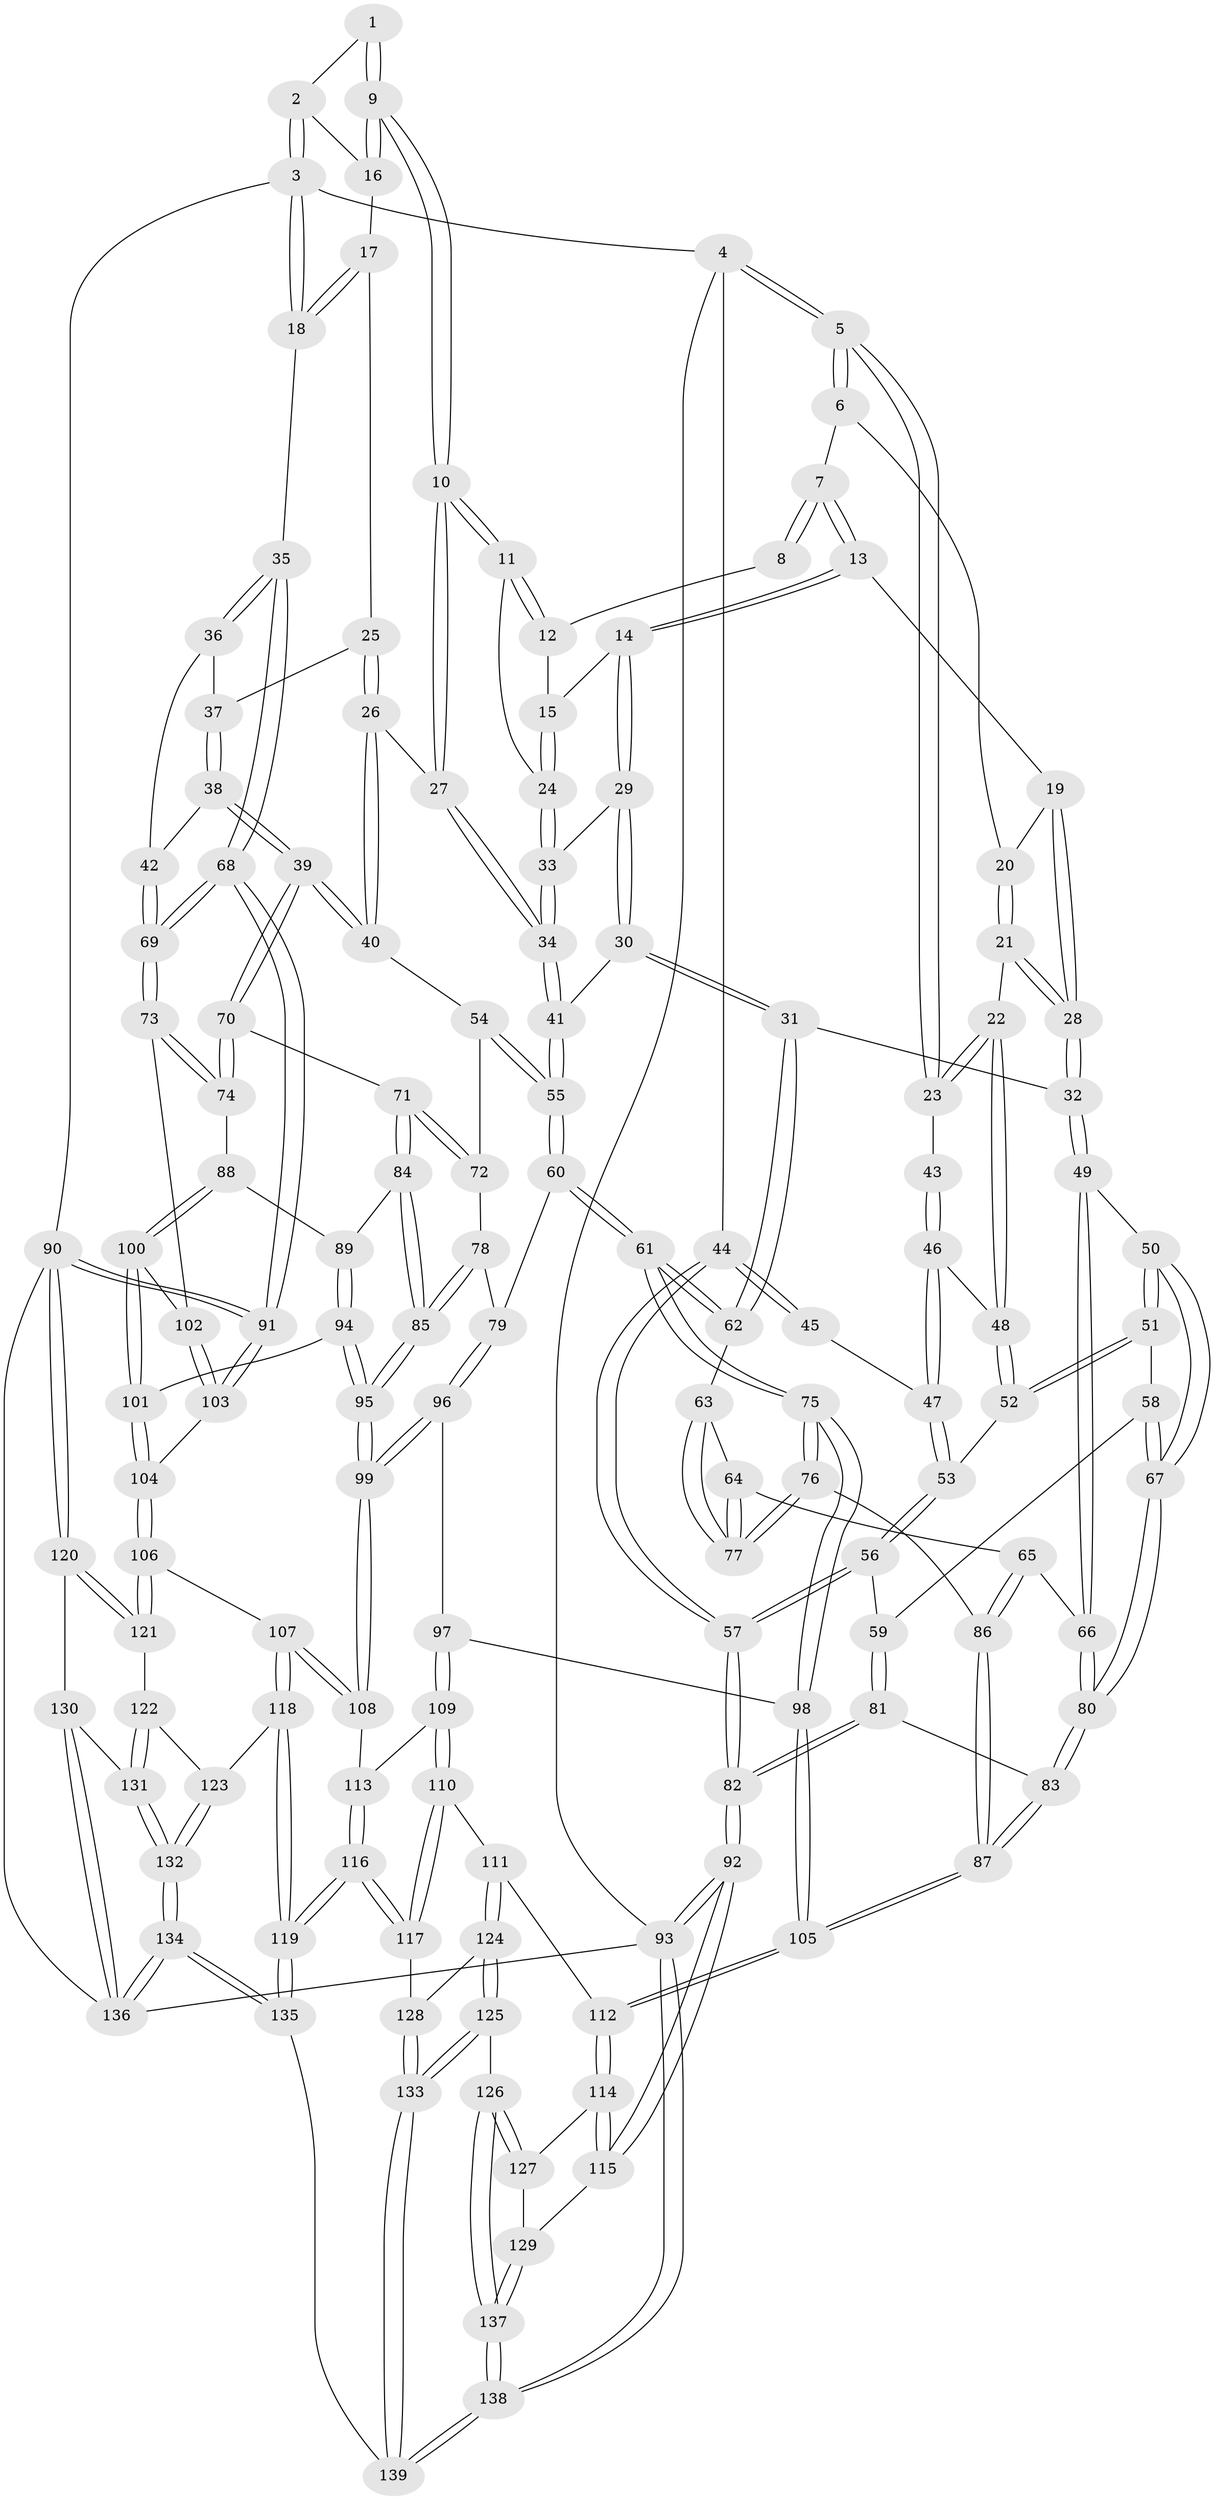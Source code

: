 // coarse degree distribution, {3: 0.11904761904761904, 4: 0.36904761904761907, 7: 0.011904761904761904, 6: 0.10714285714285714, 5: 0.39285714285714285}
// Generated by graph-tools (version 1.1) at 2025/24/03/03/25 07:24:35]
// undirected, 139 vertices, 344 edges
graph export_dot {
graph [start="1"]
  node [color=gray90,style=filled];
  1 [pos="+0.6880824637578905+0"];
  2 [pos="+0.7937843922490685+0"];
  3 [pos="+1+0"];
  4 [pos="+0+0"];
  5 [pos="+0+0"];
  6 [pos="+0.06597229322080286+0"];
  7 [pos="+0.32342946582882864+0"];
  8 [pos="+0.6094026369361364+0"];
  9 [pos="+0.6594760889599302+0.1308533186727648"];
  10 [pos="+0.6512635200338858+0.15450551025418677"];
  11 [pos="+0.6097396888369644+0.1241841210424624"];
  12 [pos="+0.5907200208518848+0"];
  13 [pos="+0.4048362169032476+0.07699547056179579"];
  14 [pos="+0.42838509660347035+0.08866776008514202"];
  15 [pos="+0.4843968046918841+0.0957821754822633"];
  16 [pos="+0.8009442773233321+0"];
  17 [pos="+0.8396496667389896+0.07496339918522797"];
  18 [pos="+1+0.04552426466079379"];
  19 [pos="+0.39569642734891036+0.08530525069409517"];
  20 [pos="+0.23829596587201757+0.07783007474770935"];
  21 [pos="+0.2472756133287953+0.19663114711432222"];
  22 [pos="+0.18352751778294157+0.20559494978980114"];
  23 [pos="+0.17906177880572188+0.20232100807262537"];
  24 [pos="+0.5224236220555071+0.11560168226546465"];
  25 [pos="+0.8291980823671883+0.11127384604565738"];
  26 [pos="+0.6895291447631139+0.19108783081091793"];
  27 [pos="+0.673854349973039+0.18531400821444127"];
  28 [pos="+0.29446349095977337+0.21364589760448321"];
  29 [pos="+0.44327339889318956+0.19590984187879681"];
  30 [pos="+0.39175600385046+0.29488465244043816"];
  31 [pos="+0.3748455536088895+0.30009942230791964"];
  32 [pos="+0.3201172310656983+0.25836472907206465"];
  33 [pos="+0.5004194745936097+0.20721318797513252"];
  34 [pos="+0.5343353280298547+0.29299588140254795"];
  35 [pos="+1+0.13398674010749487"];
  36 [pos="+0.9403744947899058+0.188471093312082"];
  37 [pos="+0.855891841620044+0.14082507009175793"];
  38 [pos="+0.8530803115176361+0.3254961117938459"];
  39 [pos="+0.7834953897349577+0.34557488828448035"];
  40 [pos="+0.721547527522215+0.2618897027476292"];
  41 [pos="+0.5311413527291783+0.2983466460424005"];
  42 [pos="+0.9017091984309656+0.3264253919609911"];
  43 [pos="+0.05525644279843909+0.1991944596367016"];
  44 [pos="+0+0"];
  45 [pos="+0+0.1653493841273573"];
  46 [pos="+0.07931591798310259+0.2825231546984834"];
  47 [pos="+0.0692630238143806+0.2975552992780596"];
  48 [pos="+0.16771255597244075+0.2401236966613542"];
  49 [pos="+0.2095652813199135+0.3687965021746183"];
  50 [pos="+0.17908981724129736+0.35478359764034895"];
  51 [pos="+0.17677780471566076+0.35305752994648315"];
  52 [pos="+0.1673189473292354+0.33633166749045373"];
  53 [pos="+0.05712220272280767+0.323553790664269"];
  54 [pos="+0.6076049292560046+0.36907889508976977"];
  55 [pos="+0.5552193180324099+0.37194318442266655"];
  56 [pos="+0.04523920602231432+0.332481573474483"];
  57 [pos="+0+0.31137775191241956"];
  58 [pos="+0.13244590935456355+0.37887360684776206"];
  59 [pos="+0.07662643635571355+0.39823512344026707"];
  60 [pos="+0.5418751566548939+0.42134087766280626"];
  61 [pos="+0.42671786086271424+0.453656778822275"];
  62 [pos="+0.37271063431845863+0.33755251882633597"];
  63 [pos="+0.3699733770987883+0.34003631078076124"];
  64 [pos="+0.25980798683300504+0.4215177057102678"];
  65 [pos="+0.2548022856116757+0.4221511886216567"];
  66 [pos="+0.21811696381051504+0.3857985819587101"];
  67 [pos="+0.13164428164161307+0.45015040537884315"];
  68 [pos="+1+0.42765543062742534"];
  69 [pos="+1+0.4188556059737808"];
  70 [pos="+0.7766140452845288+0.36696343048287766"];
  71 [pos="+0.7612685752315149+0.3835389513765262"];
  72 [pos="+0.6697297642792903+0.393218072139775"];
  73 [pos="+1+0.43253847925959477"];
  74 [pos="+0.8396179869824151+0.45026109388215974"];
  75 [pos="+0.39577208599282965+0.520221855971635"];
  76 [pos="+0.37336857496759845+0.5111242521798858"];
  77 [pos="+0.31842309087573684+0.4545212485986168"];
  78 [pos="+0.6412213092862162+0.4464688213616503"];
  79 [pos="+0.5678729645748312+0.4613118020076131"];
  80 [pos="+0.10950501129200198+0.513612772012725"];
  81 [pos="+0.06691159151751001+0.5652518328028633"];
  82 [pos="+0+0.6108600019904229"];
  83 [pos="+0.07852711685569257+0.5667462669652858"];
  84 [pos="+0.7352063609031065+0.45919164846969696"];
  85 [pos="+0.7081949452345365+0.48591533307692614"];
  86 [pos="+0.22841790550668836+0.5108440690359192"];
  87 [pos="+0.14543528512976234+0.5922024469901827"];
  88 [pos="+0.8464880638408429+0.5033935275173738"];
  89 [pos="+0.7797069994638428+0.5041586285170122"];
  90 [pos="+1+0.8067735154149739"];
  91 [pos="+1+0.6559217800082625"];
  92 [pos="+0+0.7370762154616484"];
  93 [pos="+0+1"];
  94 [pos="+0.7792891899498685+0.575221878480934"];
  95 [pos="+0.6660371769718865+0.5800549992077003"];
  96 [pos="+0.576763234400507+0.5063999013796551"];
  97 [pos="+0.42465614613751135+0.5844555584589487"];
  98 [pos="+0.40593856280171114+0.5703913686130322"];
  99 [pos="+0.649250155889947+0.5929297087411083"];
  100 [pos="+0.8514957600132151+0.5109828362050715"];
  101 [pos="+0.7884191214773129+0.5788716273843963"];
  102 [pos="+0.8889168678072172+0.5293529027338292"];
  103 [pos="+0.8906023341543388+0.6694277631958881"];
  104 [pos="+0.8712174179919467+0.6791603614700152"];
  105 [pos="+0.22094684554706318+0.6760907327596849"];
  106 [pos="+0.8561396998194118+0.6981019180284297"];
  107 [pos="+0.7437226031635247+0.7140289159872623"];
  108 [pos="+0.6393981968158734+0.6318800133854133"];
  109 [pos="+0.4517884678646151+0.6248603991858172"];
  110 [pos="+0.404965774469305+0.773812647573911"];
  111 [pos="+0.25845022022470754+0.7274244004116032"];
  112 [pos="+0.22609552867797203+0.7034913930513568"];
  113 [pos="+0.5886549386276773+0.6675330919625712"];
  114 [pos="+0.20607057550491611+0.731988623663292"];
  115 [pos="+0.033306347002142196+0.825581890831986"];
  116 [pos="+0.5447888186279769+0.8916121568412967"];
  117 [pos="+0.45564353821343095+0.8492250838196717"];
  118 [pos="+0.6970648846391718+0.8526647144517705"];
  119 [pos="+0.5500016145895484+0.898938107176144"];
  120 [pos="+0.9960574179576397+0.8593766957925956"];
  121 [pos="+0.8683290774812078+0.8024472701382798"];
  122 [pos="+0.825104451707809+0.8595870960224256"];
  123 [pos="+0.7484480903940419+0.8712423560554717"];
  124 [pos="+0.2948425134855835+0.887484993633971"];
  125 [pos="+0.2626408725354875+0.9128171494248245"];
  126 [pos="+0.2336269394103742+0.9120656116086343"];
  127 [pos="+0.1884231577720104+0.8671357471282902"];
  128 [pos="+0.3641562424190421+0.886797560202933"];
  129 [pos="+0.0949853250420713+0.897883328325814"];
  130 [pos="+0.9368006981144943+0.9197720161671357"];
  131 [pos="+0.8838346345209784+0.9590138543712058"];
  132 [pos="+0.832994078736066+1"];
  133 [pos="+0.3222419823511867+1"];
  134 [pos="+0.8286004679565824+1"];
  135 [pos="+0.5519546727304183+1"];
  136 [pos="+1+1"];
  137 [pos="+0.10297631482823348+1"];
  138 [pos="+0.038701916818630236+1"];
  139 [pos="+0.3470180679728142+1"];
  1 -- 2;
  1 -- 9;
  1 -- 9;
  2 -- 3;
  2 -- 3;
  2 -- 16;
  3 -- 4;
  3 -- 18;
  3 -- 18;
  3 -- 90;
  4 -- 5;
  4 -- 5;
  4 -- 44;
  4 -- 93;
  5 -- 6;
  5 -- 6;
  5 -- 23;
  5 -- 23;
  6 -- 7;
  6 -- 20;
  7 -- 8;
  7 -- 8;
  7 -- 13;
  7 -- 13;
  8 -- 12;
  9 -- 10;
  9 -- 10;
  9 -- 16;
  9 -- 16;
  10 -- 11;
  10 -- 11;
  10 -- 27;
  10 -- 27;
  11 -- 12;
  11 -- 12;
  11 -- 24;
  12 -- 15;
  13 -- 14;
  13 -- 14;
  13 -- 19;
  14 -- 15;
  14 -- 29;
  14 -- 29;
  15 -- 24;
  15 -- 24;
  16 -- 17;
  17 -- 18;
  17 -- 18;
  17 -- 25;
  18 -- 35;
  19 -- 20;
  19 -- 28;
  19 -- 28;
  20 -- 21;
  20 -- 21;
  21 -- 22;
  21 -- 28;
  21 -- 28;
  22 -- 23;
  22 -- 23;
  22 -- 48;
  22 -- 48;
  23 -- 43;
  24 -- 33;
  24 -- 33;
  25 -- 26;
  25 -- 26;
  25 -- 37;
  26 -- 27;
  26 -- 40;
  26 -- 40;
  27 -- 34;
  27 -- 34;
  28 -- 32;
  28 -- 32;
  29 -- 30;
  29 -- 30;
  29 -- 33;
  30 -- 31;
  30 -- 31;
  30 -- 41;
  31 -- 32;
  31 -- 62;
  31 -- 62;
  32 -- 49;
  32 -- 49;
  33 -- 34;
  33 -- 34;
  34 -- 41;
  34 -- 41;
  35 -- 36;
  35 -- 36;
  35 -- 68;
  35 -- 68;
  36 -- 37;
  36 -- 42;
  37 -- 38;
  37 -- 38;
  38 -- 39;
  38 -- 39;
  38 -- 42;
  39 -- 40;
  39 -- 40;
  39 -- 70;
  39 -- 70;
  40 -- 54;
  41 -- 55;
  41 -- 55;
  42 -- 69;
  42 -- 69;
  43 -- 46;
  43 -- 46;
  44 -- 45;
  44 -- 45;
  44 -- 57;
  44 -- 57;
  45 -- 47;
  46 -- 47;
  46 -- 47;
  46 -- 48;
  47 -- 53;
  47 -- 53;
  48 -- 52;
  48 -- 52;
  49 -- 50;
  49 -- 66;
  49 -- 66;
  50 -- 51;
  50 -- 51;
  50 -- 67;
  50 -- 67;
  51 -- 52;
  51 -- 52;
  51 -- 58;
  52 -- 53;
  53 -- 56;
  53 -- 56;
  54 -- 55;
  54 -- 55;
  54 -- 72;
  55 -- 60;
  55 -- 60;
  56 -- 57;
  56 -- 57;
  56 -- 59;
  57 -- 82;
  57 -- 82;
  58 -- 59;
  58 -- 67;
  58 -- 67;
  59 -- 81;
  59 -- 81;
  60 -- 61;
  60 -- 61;
  60 -- 79;
  61 -- 62;
  61 -- 62;
  61 -- 75;
  61 -- 75;
  62 -- 63;
  63 -- 64;
  63 -- 77;
  63 -- 77;
  64 -- 65;
  64 -- 77;
  64 -- 77;
  65 -- 66;
  65 -- 86;
  65 -- 86;
  66 -- 80;
  66 -- 80;
  67 -- 80;
  67 -- 80;
  68 -- 69;
  68 -- 69;
  68 -- 91;
  68 -- 91;
  69 -- 73;
  69 -- 73;
  70 -- 71;
  70 -- 74;
  70 -- 74;
  71 -- 72;
  71 -- 72;
  71 -- 84;
  71 -- 84;
  72 -- 78;
  73 -- 74;
  73 -- 74;
  73 -- 102;
  74 -- 88;
  75 -- 76;
  75 -- 76;
  75 -- 98;
  75 -- 98;
  76 -- 77;
  76 -- 77;
  76 -- 86;
  78 -- 79;
  78 -- 85;
  78 -- 85;
  79 -- 96;
  79 -- 96;
  80 -- 83;
  80 -- 83;
  81 -- 82;
  81 -- 82;
  81 -- 83;
  82 -- 92;
  82 -- 92;
  83 -- 87;
  83 -- 87;
  84 -- 85;
  84 -- 85;
  84 -- 89;
  85 -- 95;
  85 -- 95;
  86 -- 87;
  86 -- 87;
  87 -- 105;
  87 -- 105;
  88 -- 89;
  88 -- 100;
  88 -- 100;
  89 -- 94;
  89 -- 94;
  90 -- 91;
  90 -- 91;
  90 -- 120;
  90 -- 120;
  90 -- 136;
  91 -- 103;
  91 -- 103;
  92 -- 93;
  92 -- 93;
  92 -- 115;
  92 -- 115;
  93 -- 138;
  93 -- 138;
  93 -- 136;
  94 -- 95;
  94 -- 95;
  94 -- 101;
  95 -- 99;
  95 -- 99;
  96 -- 97;
  96 -- 99;
  96 -- 99;
  97 -- 98;
  97 -- 109;
  97 -- 109;
  98 -- 105;
  98 -- 105;
  99 -- 108;
  99 -- 108;
  100 -- 101;
  100 -- 101;
  100 -- 102;
  101 -- 104;
  101 -- 104;
  102 -- 103;
  102 -- 103;
  103 -- 104;
  104 -- 106;
  104 -- 106;
  105 -- 112;
  105 -- 112;
  106 -- 107;
  106 -- 121;
  106 -- 121;
  107 -- 108;
  107 -- 108;
  107 -- 118;
  107 -- 118;
  108 -- 113;
  109 -- 110;
  109 -- 110;
  109 -- 113;
  110 -- 111;
  110 -- 117;
  110 -- 117;
  111 -- 112;
  111 -- 124;
  111 -- 124;
  112 -- 114;
  112 -- 114;
  113 -- 116;
  113 -- 116;
  114 -- 115;
  114 -- 115;
  114 -- 127;
  115 -- 129;
  116 -- 117;
  116 -- 117;
  116 -- 119;
  116 -- 119;
  117 -- 128;
  118 -- 119;
  118 -- 119;
  118 -- 123;
  119 -- 135;
  119 -- 135;
  120 -- 121;
  120 -- 121;
  120 -- 130;
  121 -- 122;
  122 -- 123;
  122 -- 131;
  122 -- 131;
  123 -- 132;
  123 -- 132;
  124 -- 125;
  124 -- 125;
  124 -- 128;
  125 -- 126;
  125 -- 133;
  125 -- 133;
  126 -- 127;
  126 -- 127;
  126 -- 137;
  126 -- 137;
  127 -- 129;
  128 -- 133;
  128 -- 133;
  129 -- 137;
  129 -- 137;
  130 -- 131;
  130 -- 136;
  130 -- 136;
  131 -- 132;
  131 -- 132;
  132 -- 134;
  132 -- 134;
  133 -- 139;
  133 -- 139;
  134 -- 135;
  134 -- 135;
  134 -- 136;
  134 -- 136;
  135 -- 139;
  137 -- 138;
  137 -- 138;
  138 -- 139;
  138 -- 139;
}
